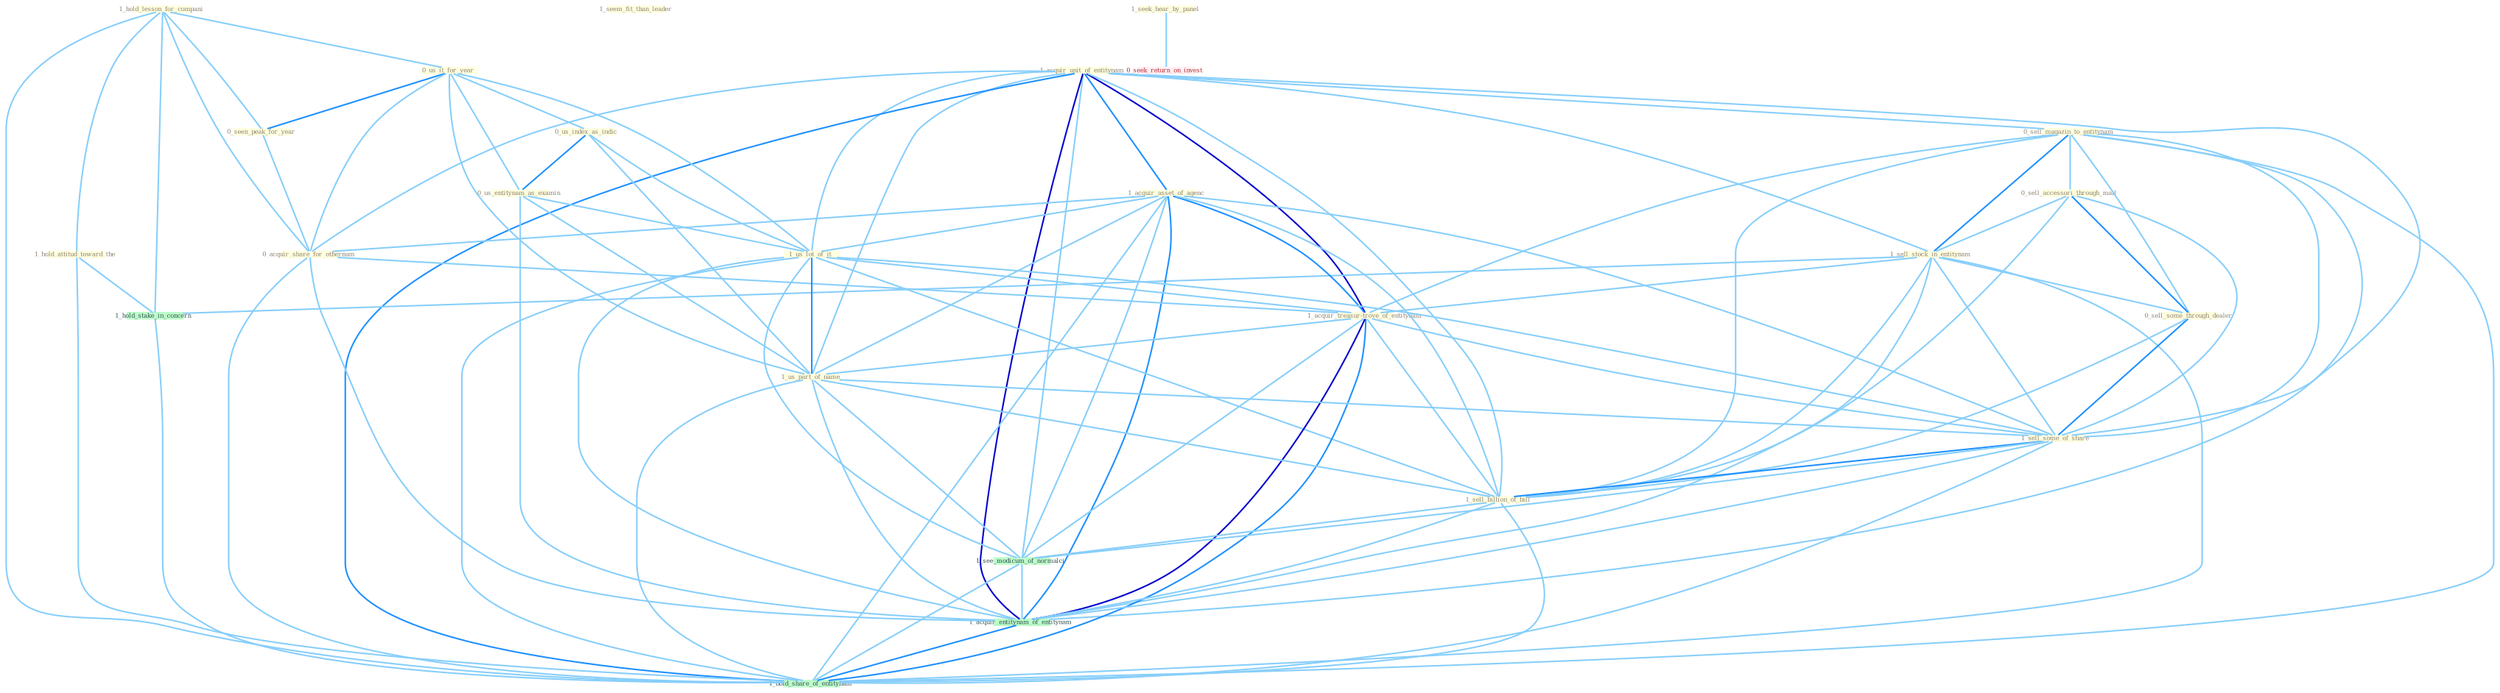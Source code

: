 Graph G{ 
    node
    [shape=polygon,style=filled,width=.5,height=.06,color="#BDFCC9",fixedsize=true,fontsize=4,
    fontcolor="#2f4f4f"];
    {node
    [color="#ffffe0", fontcolor="#8b7d6b"] "1_hold_lesson_for_compani " "1_acquir_unit_of_entitynam " "1_seem_fit_than_leader " "0_sell_magazin_to_entitynam " "0_us_it_for_year " "0_sell_accessori_through_mail " "0_seen_peak_for_year " "1_sell_stock_in_entitynam " "1_acquir_asset_of_agenc " "0_acquir_share_for_othernum " "0_us_index_as_indic " "0_us_entitynam_as_examin " "1_us_lot_of_it " "1_acquir_treasur-trove_of_entitynam " "1_us_part_of_name " "0_sell_some_through_dealer " "1_hold_attitud_toward_the " "1_sell_some_of_share " "1_sell_billion_of_bill " "1_seek_hear_by_panel "}
{node [color="#fff0f5", fontcolor="#b22222"] "0_seek_return_on_invest "}
edge [color="#B0E2FF"];

	"1_hold_lesson_for_compani " -- "0_us_it_for_year " [w="1", color="#87cefa" ];
	"1_hold_lesson_for_compani " -- "0_seen_peak_for_year " [w="1", color="#87cefa" ];
	"1_hold_lesson_for_compani " -- "0_acquir_share_for_othernum " [w="1", color="#87cefa" ];
	"1_hold_lesson_for_compani " -- "1_hold_attitud_toward_the " [w="1", color="#87cefa" ];
	"1_hold_lesson_for_compani " -- "1_hold_stake_in_concern " [w="1", color="#87cefa" ];
	"1_hold_lesson_for_compani " -- "1_hold_share_of_entitynam " [w="1", color="#87cefa" ];
	"1_acquir_unit_of_entitynam " -- "0_sell_magazin_to_entitynam " [w="1", color="#87cefa" ];
	"1_acquir_unit_of_entitynam " -- "1_sell_stock_in_entitynam " [w="1", color="#87cefa" ];
	"1_acquir_unit_of_entitynam " -- "1_acquir_asset_of_agenc " [w="2", color="#1e90ff" , len=0.8];
	"1_acquir_unit_of_entitynam " -- "0_acquir_share_for_othernum " [w="1", color="#87cefa" ];
	"1_acquir_unit_of_entitynam " -- "1_us_lot_of_it " [w="1", color="#87cefa" ];
	"1_acquir_unit_of_entitynam " -- "1_acquir_treasur-trove_of_entitynam " [w="3", color="#0000cd" , len=0.6];
	"1_acquir_unit_of_entitynam " -- "1_us_part_of_name " [w="1", color="#87cefa" ];
	"1_acquir_unit_of_entitynam " -- "1_sell_some_of_share " [w="1", color="#87cefa" ];
	"1_acquir_unit_of_entitynam " -- "1_sell_billion_of_bill " [w="1", color="#87cefa" ];
	"1_acquir_unit_of_entitynam " -- "1_see_modicum_of_normalci " [w="1", color="#87cefa" ];
	"1_acquir_unit_of_entitynam " -- "1_acquir_entitynam_of_entitynam " [w="3", color="#0000cd" , len=0.6];
	"1_acquir_unit_of_entitynam " -- "1_hold_share_of_entitynam " [w="2", color="#1e90ff" , len=0.8];
	"0_sell_magazin_to_entitynam " -- "0_sell_accessori_through_mail " [w="1", color="#87cefa" ];
	"0_sell_magazin_to_entitynam " -- "1_sell_stock_in_entitynam " [w="2", color="#1e90ff" , len=0.8];
	"0_sell_magazin_to_entitynam " -- "1_acquir_treasur-trove_of_entitynam " [w="1", color="#87cefa" ];
	"0_sell_magazin_to_entitynam " -- "0_sell_some_through_dealer " [w="1", color="#87cefa" ];
	"0_sell_magazin_to_entitynam " -- "1_sell_some_of_share " [w="1", color="#87cefa" ];
	"0_sell_magazin_to_entitynam " -- "1_sell_billion_of_bill " [w="1", color="#87cefa" ];
	"0_sell_magazin_to_entitynam " -- "1_acquir_entitynam_of_entitynam " [w="1", color="#87cefa" ];
	"0_sell_magazin_to_entitynam " -- "1_hold_share_of_entitynam " [w="1", color="#87cefa" ];
	"0_us_it_for_year " -- "0_seen_peak_for_year " [w="2", color="#1e90ff" , len=0.8];
	"0_us_it_for_year " -- "0_acquir_share_for_othernum " [w="1", color="#87cefa" ];
	"0_us_it_for_year " -- "0_us_index_as_indic " [w="1", color="#87cefa" ];
	"0_us_it_for_year " -- "0_us_entitynam_as_examin " [w="1", color="#87cefa" ];
	"0_us_it_for_year " -- "1_us_lot_of_it " [w="1", color="#87cefa" ];
	"0_us_it_for_year " -- "1_us_part_of_name " [w="1", color="#87cefa" ];
	"0_sell_accessori_through_mail " -- "1_sell_stock_in_entitynam " [w="1", color="#87cefa" ];
	"0_sell_accessori_through_mail " -- "0_sell_some_through_dealer " [w="2", color="#1e90ff" , len=0.8];
	"0_sell_accessori_through_mail " -- "1_sell_some_of_share " [w="1", color="#87cefa" ];
	"0_sell_accessori_through_mail " -- "1_sell_billion_of_bill " [w="1", color="#87cefa" ];
	"0_seen_peak_for_year " -- "0_acquir_share_for_othernum " [w="1", color="#87cefa" ];
	"1_sell_stock_in_entitynam " -- "1_acquir_treasur-trove_of_entitynam " [w="1", color="#87cefa" ];
	"1_sell_stock_in_entitynam " -- "0_sell_some_through_dealer " [w="1", color="#87cefa" ];
	"1_sell_stock_in_entitynam " -- "1_sell_some_of_share " [w="1", color="#87cefa" ];
	"1_sell_stock_in_entitynam " -- "1_sell_billion_of_bill " [w="1", color="#87cefa" ];
	"1_sell_stock_in_entitynam " -- "1_hold_stake_in_concern " [w="1", color="#87cefa" ];
	"1_sell_stock_in_entitynam " -- "1_acquir_entitynam_of_entitynam " [w="1", color="#87cefa" ];
	"1_sell_stock_in_entitynam " -- "1_hold_share_of_entitynam " [w="1", color="#87cefa" ];
	"1_acquir_asset_of_agenc " -- "0_acquir_share_for_othernum " [w="1", color="#87cefa" ];
	"1_acquir_asset_of_agenc " -- "1_us_lot_of_it " [w="1", color="#87cefa" ];
	"1_acquir_asset_of_agenc " -- "1_acquir_treasur-trove_of_entitynam " [w="2", color="#1e90ff" , len=0.8];
	"1_acquir_asset_of_agenc " -- "1_us_part_of_name " [w="1", color="#87cefa" ];
	"1_acquir_asset_of_agenc " -- "1_sell_some_of_share " [w="1", color="#87cefa" ];
	"1_acquir_asset_of_agenc " -- "1_sell_billion_of_bill " [w="1", color="#87cefa" ];
	"1_acquir_asset_of_agenc " -- "1_see_modicum_of_normalci " [w="1", color="#87cefa" ];
	"1_acquir_asset_of_agenc " -- "1_acquir_entitynam_of_entitynam " [w="2", color="#1e90ff" , len=0.8];
	"1_acquir_asset_of_agenc " -- "1_hold_share_of_entitynam " [w="1", color="#87cefa" ];
	"0_acquir_share_for_othernum " -- "1_acquir_treasur-trove_of_entitynam " [w="1", color="#87cefa" ];
	"0_acquir_share_for_othernum " -- "1_acquir_entitynam_of_entitynam " [w="1", color="#87cefa" ];
	"0_acquir_share_for_othernum " -- "1_hold_share_of_entitynam " [w="1", color="#87cefa" ];
	"0_us_index_as_indic " -- "0_us_entitynam_as_examin " [w="2", color="#1e90ff" , len=0.8];
	"0_us_index_as_indic " -- "1_us_lot_of_it " [w="1", color="#87cefa" ];
	"0_us_index_as_indic " -- "1_us_part_of_name " [w="1", color="#87cefa" ];
	"0_us_entitynam_as_examin " -- "1_us_lot_of_it " [w="1", color="#87cefa" ];
	"0_us_entitynam_as_examin " -- "1_us_part_of_name " [w="1", color="#87cefa" ];
	"0_us_entitynam_as_examin " -- "1_acquir_entitynam_of_entitynam " [w="1", color="#87cefa" ];
	"1_us_lot_of_it " -- "1_acquir_treasur-trove_of_entitynam " [w="1", color="#87cefa" ];
	"1_us_lot_of_it " -- "1_us_part_of_name " [w="2", color="#1e90ff" , len=0.8];
	"1_us_lot_of_it " -- "1_sell_some_of_share " [w="1", color="#87cefa" ];
	"1_us_lot_of_it " -- "1_sell_billion_of_bill " [w="1", color="#87cefa" ];
	"1_us_lot_of_it " -- "1_see_modicum_of_normalci " [w="1", color="#87cefa" ];
	"1_us_lot_of_it " -- "1_acquir_entitynam_of_entitynam " [w="1", color="#87cefa" ];
	"1_us_lot_of_it " -- "1_hold_share_of_entitynam " [w="1", color="#87cefa" ];
	"1_acquir_treasur-trove_of_entitynam " -- "1_us_part_of_name " [w="1", color="#87cefa" ];
	"1_acquir_treasur-trove_of_entitynam " -- "1_sell_some_of_share " [w="1", color="#87cefa" ];
	"1_acquir_treasur-trove_of_entitynam " -- "1_sell_billion_of_bill " [w="1", color="#87cefa" ];
	"1_acquir_treasur-trove_of_entitynam " -- "1_see_modicum_of_normalci " [w="1", color="#87cefa" ];
	"1_acquir_treasur-trove_of_entitynam " -- "1_acquir_entitynam_of_entitynam " [w="3", color="#0000cd" , len=0.6];
	"1_acquir_treasur-trove_of_entitynam " -- "1_hold_share_of_entitynam " [w="2", color="#1e90ff" , len=0.8];
	"1_us_part_of_name " -- "1_sell_some_of_share " [w="1", color="#87cefa" ];
	"1_us_part_of_name " -- "1_sell_billion_of_bill " [w="1", color="#87cefa" ];
	"1_us_part_of_name " -- "1_see_modicum_of_normalci " [w="1", color="#87cefa" ];
	"1_us_part_of_name " -- "1_acquir_entitynam_of_entitynam " [w="1", color="#87cefa" ];
	"1_us_part_of_name " -- "1_hold_share_of_entitynam " [w="1", color="#87cefa" ];
	"0_sell_some_through_dealer " -- "1_sell_some_of_share " [w="2", color="#1e90ff" , len=0.8];
	"0_sell_some_through_dealer " -- "1_sell_billion_of_bill " [w="1", color="#87cefa" ];
	"1_hold_attitud_toward_the " -- "1_hold_stake_in_concern " [w="1", color="#87cefa" ];
	"1_hold_attitud_toward_the " -- "1_hold_share_of_entitynam " [w="1", color="#87cefa" ];
	"1_sell_some_of_share " -- "1_sell_billion_of_bill " [w="2", color="#1e90ff" , len=0.8];
	"1_sell_some_of_share " -- "1_see_modicum_of_normalci " [w="1", color="#87cefa" ];
	"1_sell_some_of_share " -- "1_acquir_entitynam_of_entitynam " [w="1", color="#87cefa" ];
	"1_sell_some_of_share " -- "1_hold_share_of_entitynam " [w="1", color="#87cefa" ];
	"1_sell_billion_of_bill " -- "1_see_modicum_of_normalci " [w="1", color="#87cefa" ];
	"1_sell_billion_of_bill " -- "1_acquir_entitynam_of_entitynam " [w="1", color="#87cefa" ];
	"1_sell_billion_of_bill " -- "1_hold_share_of_entitynam " [w="1", color="#87cefa" ];
	"1_seek_hear_by_panel " -- "0_seek_return_on_invest " [w="1", color="#87cefa" ];
	"1_hold_stake_in_concern " -- "1_hold_share_of_entitynam " [w="1", color="#87cefa" ];
	"1_see_modicum_of_normalci " -- "1_acquir_entitynam_of_entitynam " [w="1", color="#87cefa" ];
	"1_see_modicum_of_normalci " -- "1_hold_share_of_entitynam " [w="1", color="#87cefa" ];
	"1_acquir_entitynam_of_entitynam " -- "1_hold_share_of_entitynam " [w="2", color="#1e90ff" , len=0.8];
}